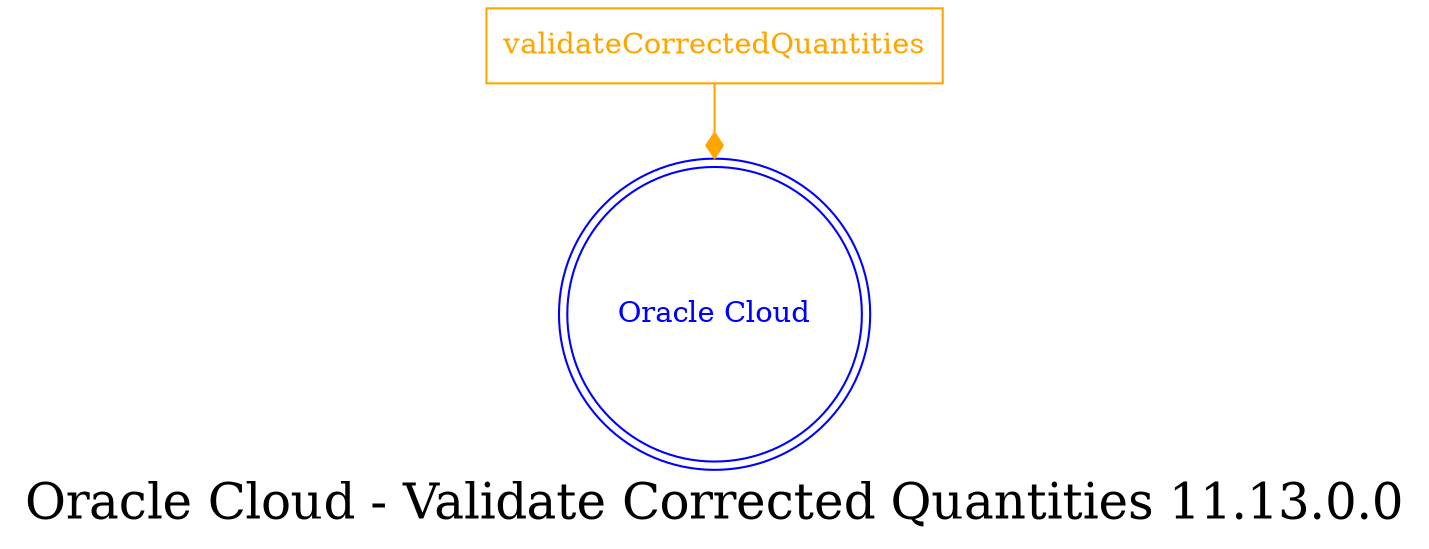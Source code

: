 digraph LexiconGraph {
graph[label="Oracle Cloud - Validate Corrected Quantities 11.13.0.0", fontsize=24]
splines=true
"Oracle Cloud" [color=blue, fontcolor=blue, shape=doublecircle]
"validateCorrectedQuantities" [color=orange, fontcolor=orange, shape=box]
"validateCorrectedQuantities" -> "Oracle Cloud" [color=orange, fontcolor=orange, arrowhead=diamond, arrowtail=none]
}

